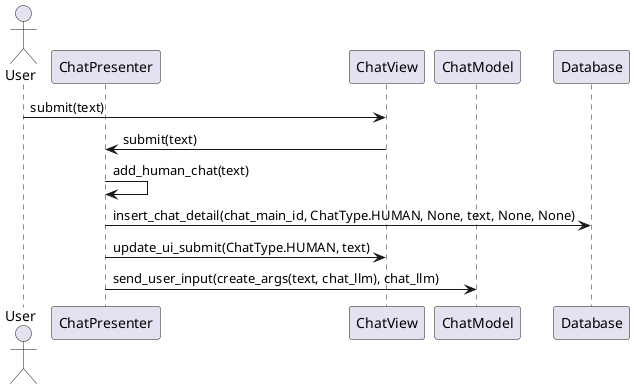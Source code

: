@startuml
actor User
participant ChatPresenter
participant ChatView
participant ChatModel
participant Database

User -> ChatView: submit(text)
ChatView -> ChatPresenter: submit(text)
ChatPresenter -> ChatPresenter: add_human_chat(text)
ChatPresenter -> Database: insert_chat_detail(chat_main_id, ChatType.HUMAN, None, text, None, None)
ChatPresenter -> ChatView: update_ui_submit(ChatType.HUMAN, text)
ChatPresenter -> ChatModel: send_user_input(create_args(text, chat_llm), chat_llm)
@enduml